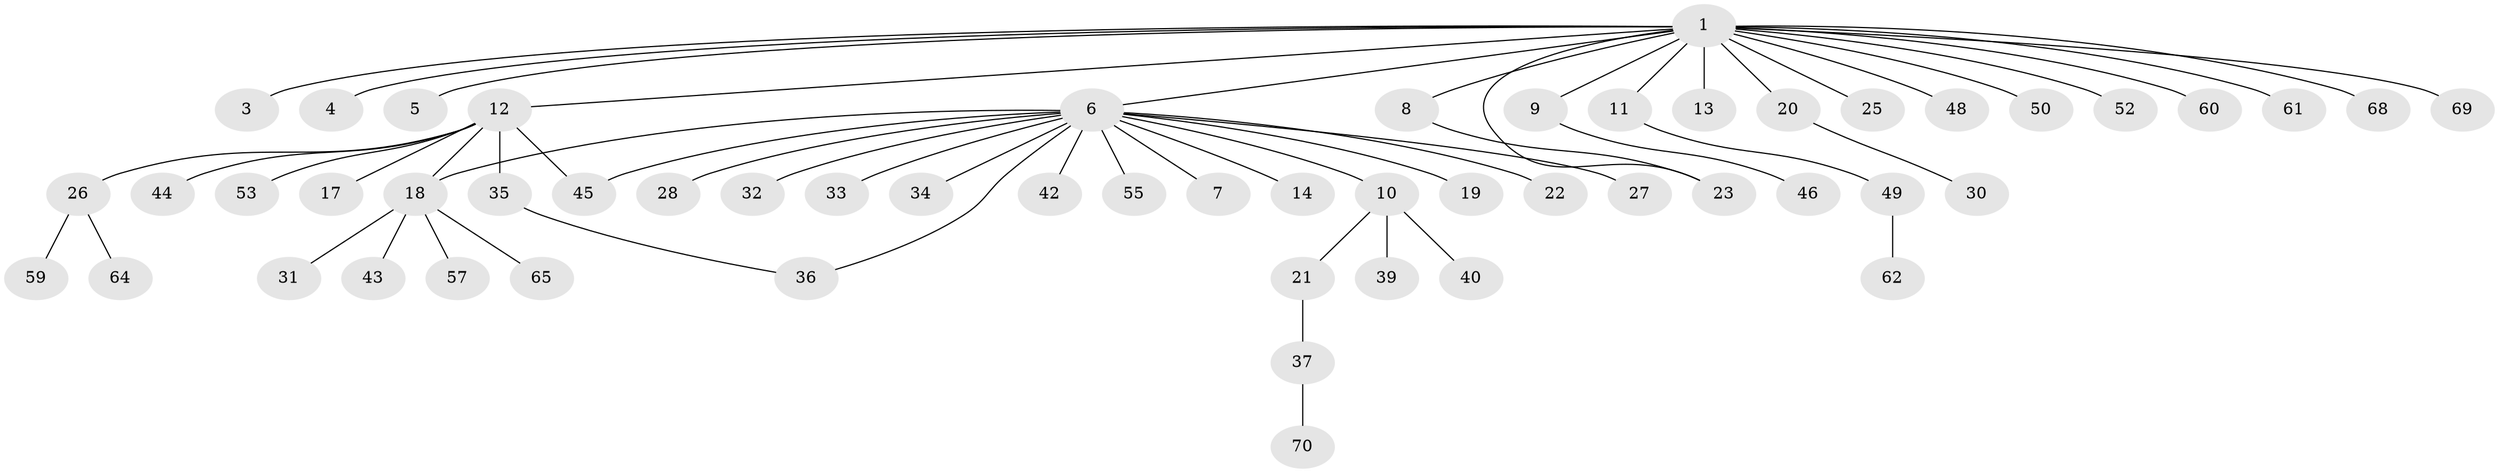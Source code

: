// original degree distribution, {11: 0.014285714285714285, 10: 0.014285714285714285, 1: 0.6285714285714286, 16: 0.014285714285714285, 2: 0.17142857142857143, 3: 0.11428571428571428, 7: 0.02857142857142857, 5: 0.014285714285714285}
// Generated by graph-tools (version 1.1) at 2025/11/02/27/25 16:11:10]
// undirected, 55 vertices, 58 edges
graph export_dot {
graph [start="1"]
  node [color=gray90,style=filled];
  1 [super="+2"];
  3;
  4;
  5;
  6 [super="+24"];
  7;
  8 [super="+67"];
  9 [super="+54"];
  10 [super="+16"];
  11;
  12 [super="+15"];
  13;
  14;
  17;
  18 [super="+29"];
  19;
  20 [super="+51"];
  21;
  22;
  23 [super="+47"];
  25;
  26 [super="+38"];
  27;
  28;
  30;
  31;
  32;
  33;
  34;
  35 [super="+63"];
  36 [super="+56"];
  37 [super="+66"];
  39 [super="+58"];
  40 [super="+41"];
  42;
  43;
  44;
  45;
  46;
  48;
  49;
  50;
  52;
  53;
  55;
  57;
  59;
  60;
  61;
  62;
  64;
  65;
  68;
  69;
  70;
  1 -- 3;
  1 -- 4;
  1 -- 5;
  1 -- 6;
  1 -- 8;
  1 -- 12;
  1 -- 20;
  1 -- 23;
  1 -- 50;
  1 -- 60;
  1 -- 68;
  1 -- 69;
  1 -- 9;
  1 -- 11;
  1 -- 13;
  1 -- 48;
  1 -- 52;
  1 -- 25;
  1 -- 61;
  6 -- 7;
  6 -- 10;
  6 -- 14;
  6 -- 18;
  6 -- 19;
  6 -- 22;
  6 -- 27;
  6 -- 28;
  6 -- 32;
  6 -- 33;
  6 -- 36;
  6 -- 42;
  6 -- 45;
  6 -- 55;
  6 -- 34;
  8 -- 23;
  9 -- 46;
  10 -- 40;
  10 -- 21;
  10 -- 39;
  11 -- 49;
  12 -- 17;
  12 -- 18;
  12 -- 26;
  12 -- 35;
  12 -- 45;
  12 -- 53;
  12 -- 44;
  18 -- 31;
  18 -- 43;
  18 -- 57;
  18 -- 65;
  20 -- 30;
  21 -- 37;
  26 -- 64;
  26 -- 59;
  35 -- 36;
  37 -- 70;
  49 -- 62;
}

